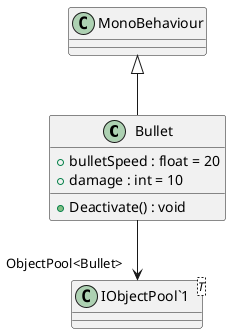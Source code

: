 @startuml
class Bullet {
    + bulletSpeed : float = 20
    + damage : int = 10
    + Deactivate() : void
}
class "IObjectPool`1"<T> {
}
MonoBehaviour <|-- Bullet
Bullet --> "ObjectPool<Bullet>" "IObjectPool`1"
@enduml

